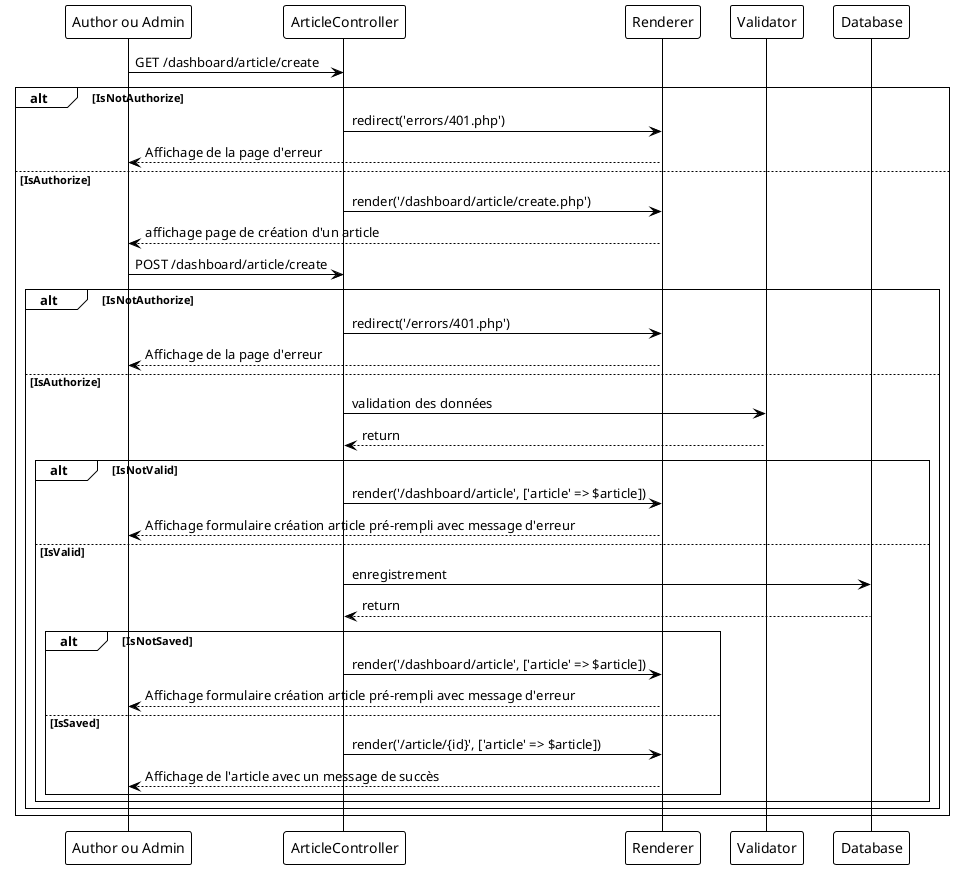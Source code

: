 @startuml

!theme plain

Person as "Author ou Admin" -> ArticleController : GET /dashboard/article/create

alt IsNotAuthorize
ArticleController -> Renderer : redirect('errors/401.php')
Renderer --> Person : Affichage de la page d'erreur
else IsAuthorize
ArticleController -> Renderer : render('/dashboard/article/create.php')
Renderer --> Person : affichage page de création d'un article

Person -> ArticleController : POST /dashboard/article/create
    alt IsNotAuthorize
    ArticleController -> Renderer : redirect('/errors/401.php')
    Renderer --> Person : Affichage de la page d'erreur
    else IsAuthorize
    ArticleController -> Validator : validation des données
    Validator --> ArticleController : return

        alt IsNotValid
        ArticleController -> Renderer : render('/dashboard/article', ['article' => $article])
        Renderer --> Person : Affichage formulaire création article pré-rempli avec message d'erreur
        else IsValid
        ArticleController -> Database : enregistrement
        Database --> ArticleController : return

            alt IsNotSaved
            ArticleController -> Renderer : render('/dashboard/article', ['article' => $article])
            Renderer --> Person : Affichage formulaire création article pré-rempli avec message d'erreur
            else IsSaved
            ArticleController -> Renderer : render('/article/{id}', ['article' => $article])
            Renderer --> Person : Affichage de l'article avec un message de succès
            end
        end
    end
end

@enduml